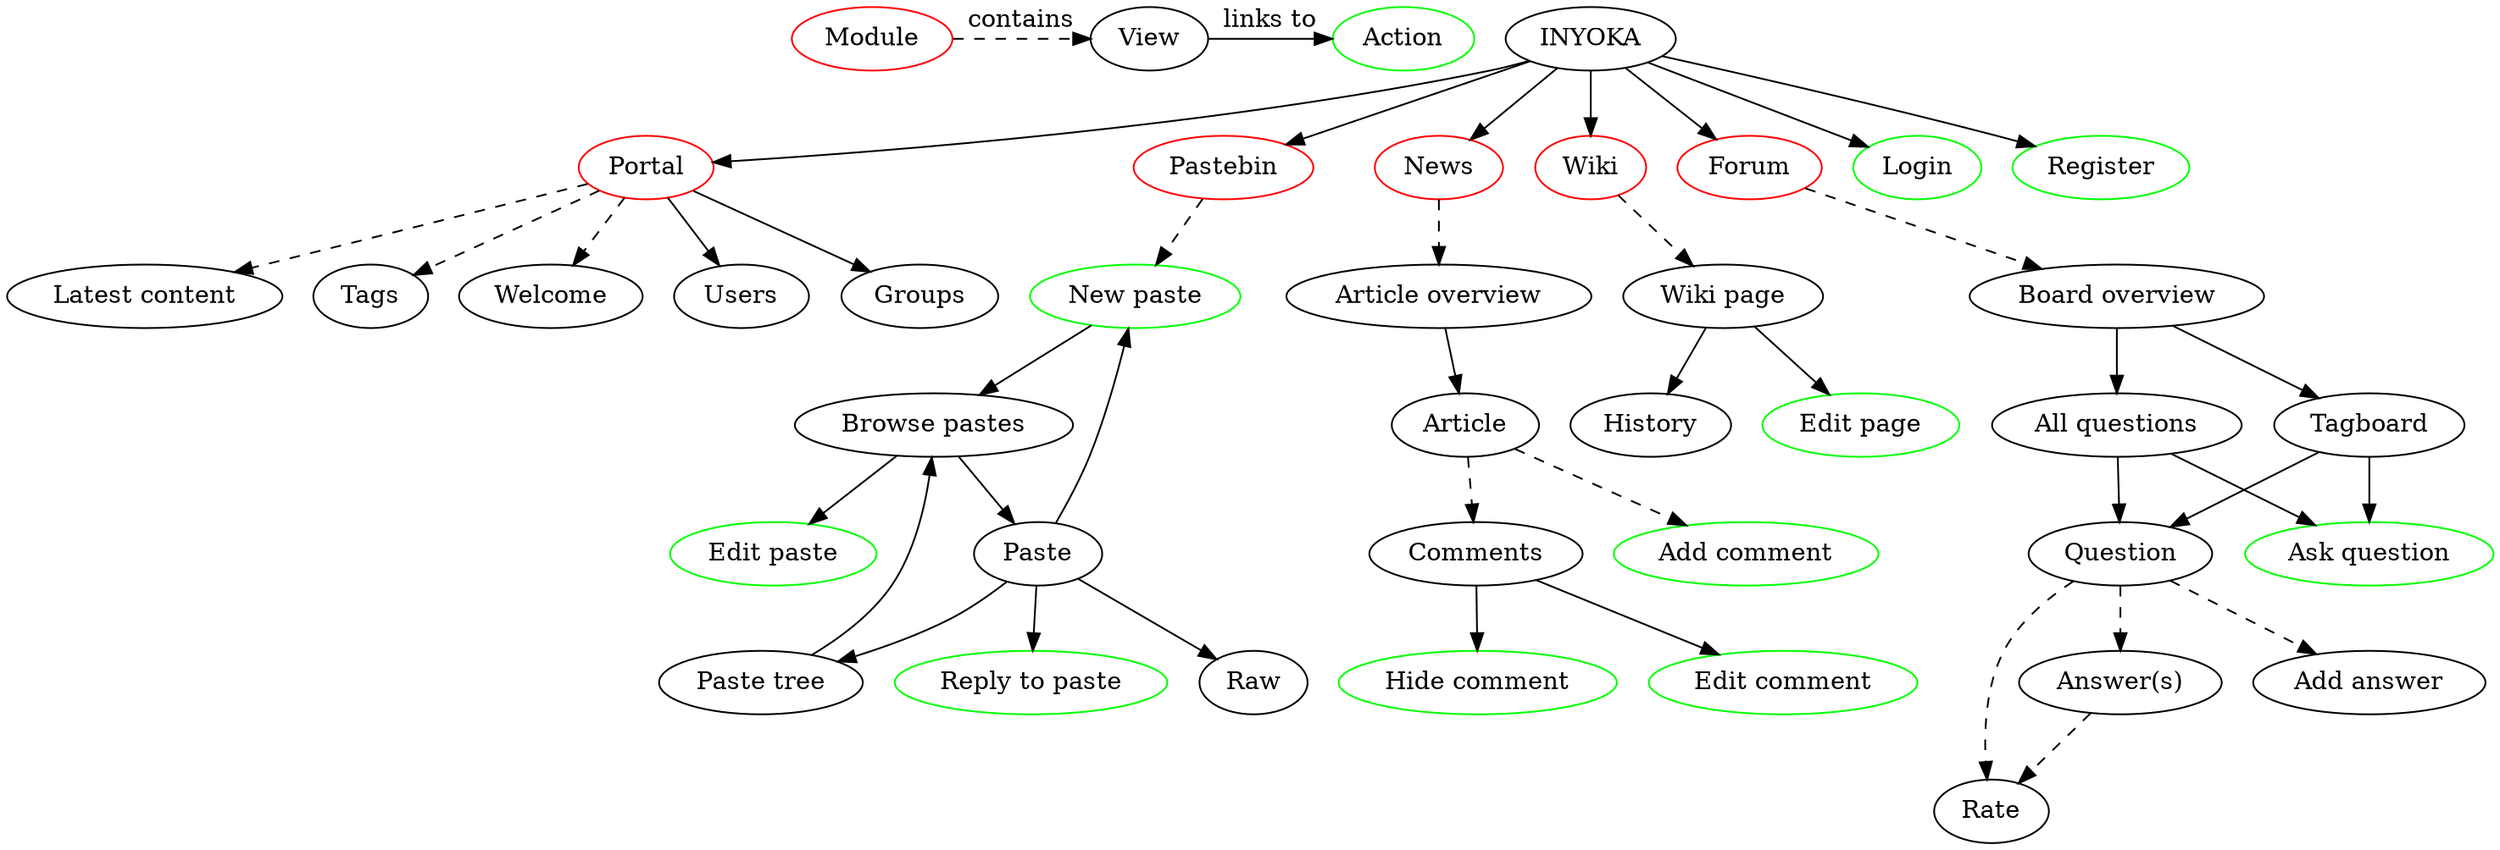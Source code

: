 /* 
 * Get png: $ dot -O -Tpng structure.dot
 * NOTE: This current structure is hereby put up for discussion ;)
 */

digraph Inyoka {

  subgraph Caption {
    Module [color=red];
    View;
    Action [color=green];
    Module -> View [style=dashed, constraint=false, label=contains]
    View -> Action [constraint=false, label="links to"]
  }
  
  INYOKA -> Portal;
  INYOKA -> Pastebin;
  INYOKA -> News;
  INYOKA -> Wiki;
  INYOKA -> Forum;
  
  INYOKA -> Login;
  Login [color=green];
  INYOKA -> Register;
  Register [color=green];
  
  subgraph Portal {
    Portal [color=red];
    subgraph Portal {
      Portal -> "Latest content" [style=dashed];
      Portal -> Tags [style=dashed];
      Portal -> Welcome [style=dashed];
    }
    Portal -> Users;
    Portal -> Groups;
  }
  
  subgraph Pastebin {
    Pastebin [color=red];
    Pastebin -> "New paste" [style=dashed];
    "New paste" [color=green];
    "New paste" -> "Browse pastes";
    "Browse pastes" -> Paste;
    "Browse pastes" -> "Edit paste";
    "Edit paste" [color=green];
    Paste -> "New paste";
    Paste -> Raw;
    Paste -> "Reply to paste";
    "Reply to paste" [color=green];
    Paste -> "Paste tree";
    "Paste tree" -> "Browse pastes";
  }
  
  subgraph News {
    News [color=red];
    News -> "Article overview" [style=dashed];
    "Article overview" -> Article;
    subgraph Article {
      Article -> Comments [style=dashed];
      Article -> "Add comment" [style=dashed];
      "Add comment" [color=green];
      Comments -> "Edit comment";
      "Edit comment" [color=green];
      Comments -> "Hide comment";
      "Hide comment" [color=green];
    }
    
  }
  
  subgraph Wiki {
    Wiki [color=red];
    Wiki -> "Wiki page" [style=dashed];
    "Wiki page" -> "Edit page";
    "Edit page" [color=green];
    "Wiki page" -> History;
  }
  
  subgraph Forum {
    Forum [color=red];
    Forum -> "Board overview" [style=dashed];
    "Board overview" -> Tagboard;
    "Board overview" -> "All questions";
    Tagboard -> Question;
    "All questions" -> Question;
    Tagboard -> "Ask question";
    "All questions" -> "Ask question";
    "Ask question"     [color=green]
    Question -> "Answer(s)" [style=dashed];
    Question -> "Add answer" [style=dashed];
    Question -> Rate [style=dashed];
    "Answer(s)" -> Rate [style=dashed];
  }
  
}
